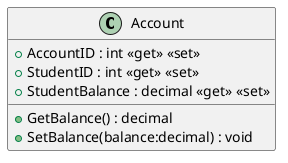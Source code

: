 @startuml
class Account {
    + AccountID : int <<get>> <<set>>
    + StudentID : int <<get>> <<set>>
    + StudentBalance : decimal <<get>> <<set>>
    + GetBalance() : decimal
    + SetBalance(balance:decimal) : void
}
@enduml
